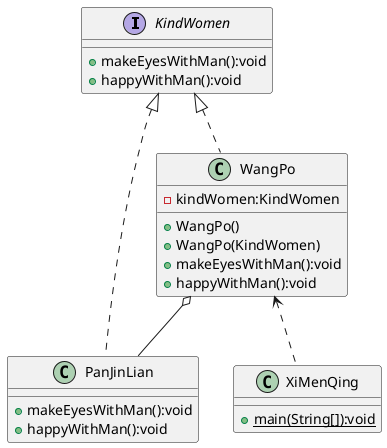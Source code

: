 @startuml

interface KindWomen{
+makeEyesWithMan():void
+happyWithMan():void
}

class PanJinLian{
+makeEyesWithMan():void
+happyWithMan():void
}

class WangPo{
-kindWomen:KindWomen
+WangPo()
+WangPo(KindWomen)
+makeEyesWithMan():void
+happyWithMan():void
}

class XiMenQing{
+{static}main(String[]):void
}

KindWomen <|.. PanJinLian
KindWomen <|.. WangPo
WangPo o-- PanJinLian

WangPo <.. XiMenQing

@enduml